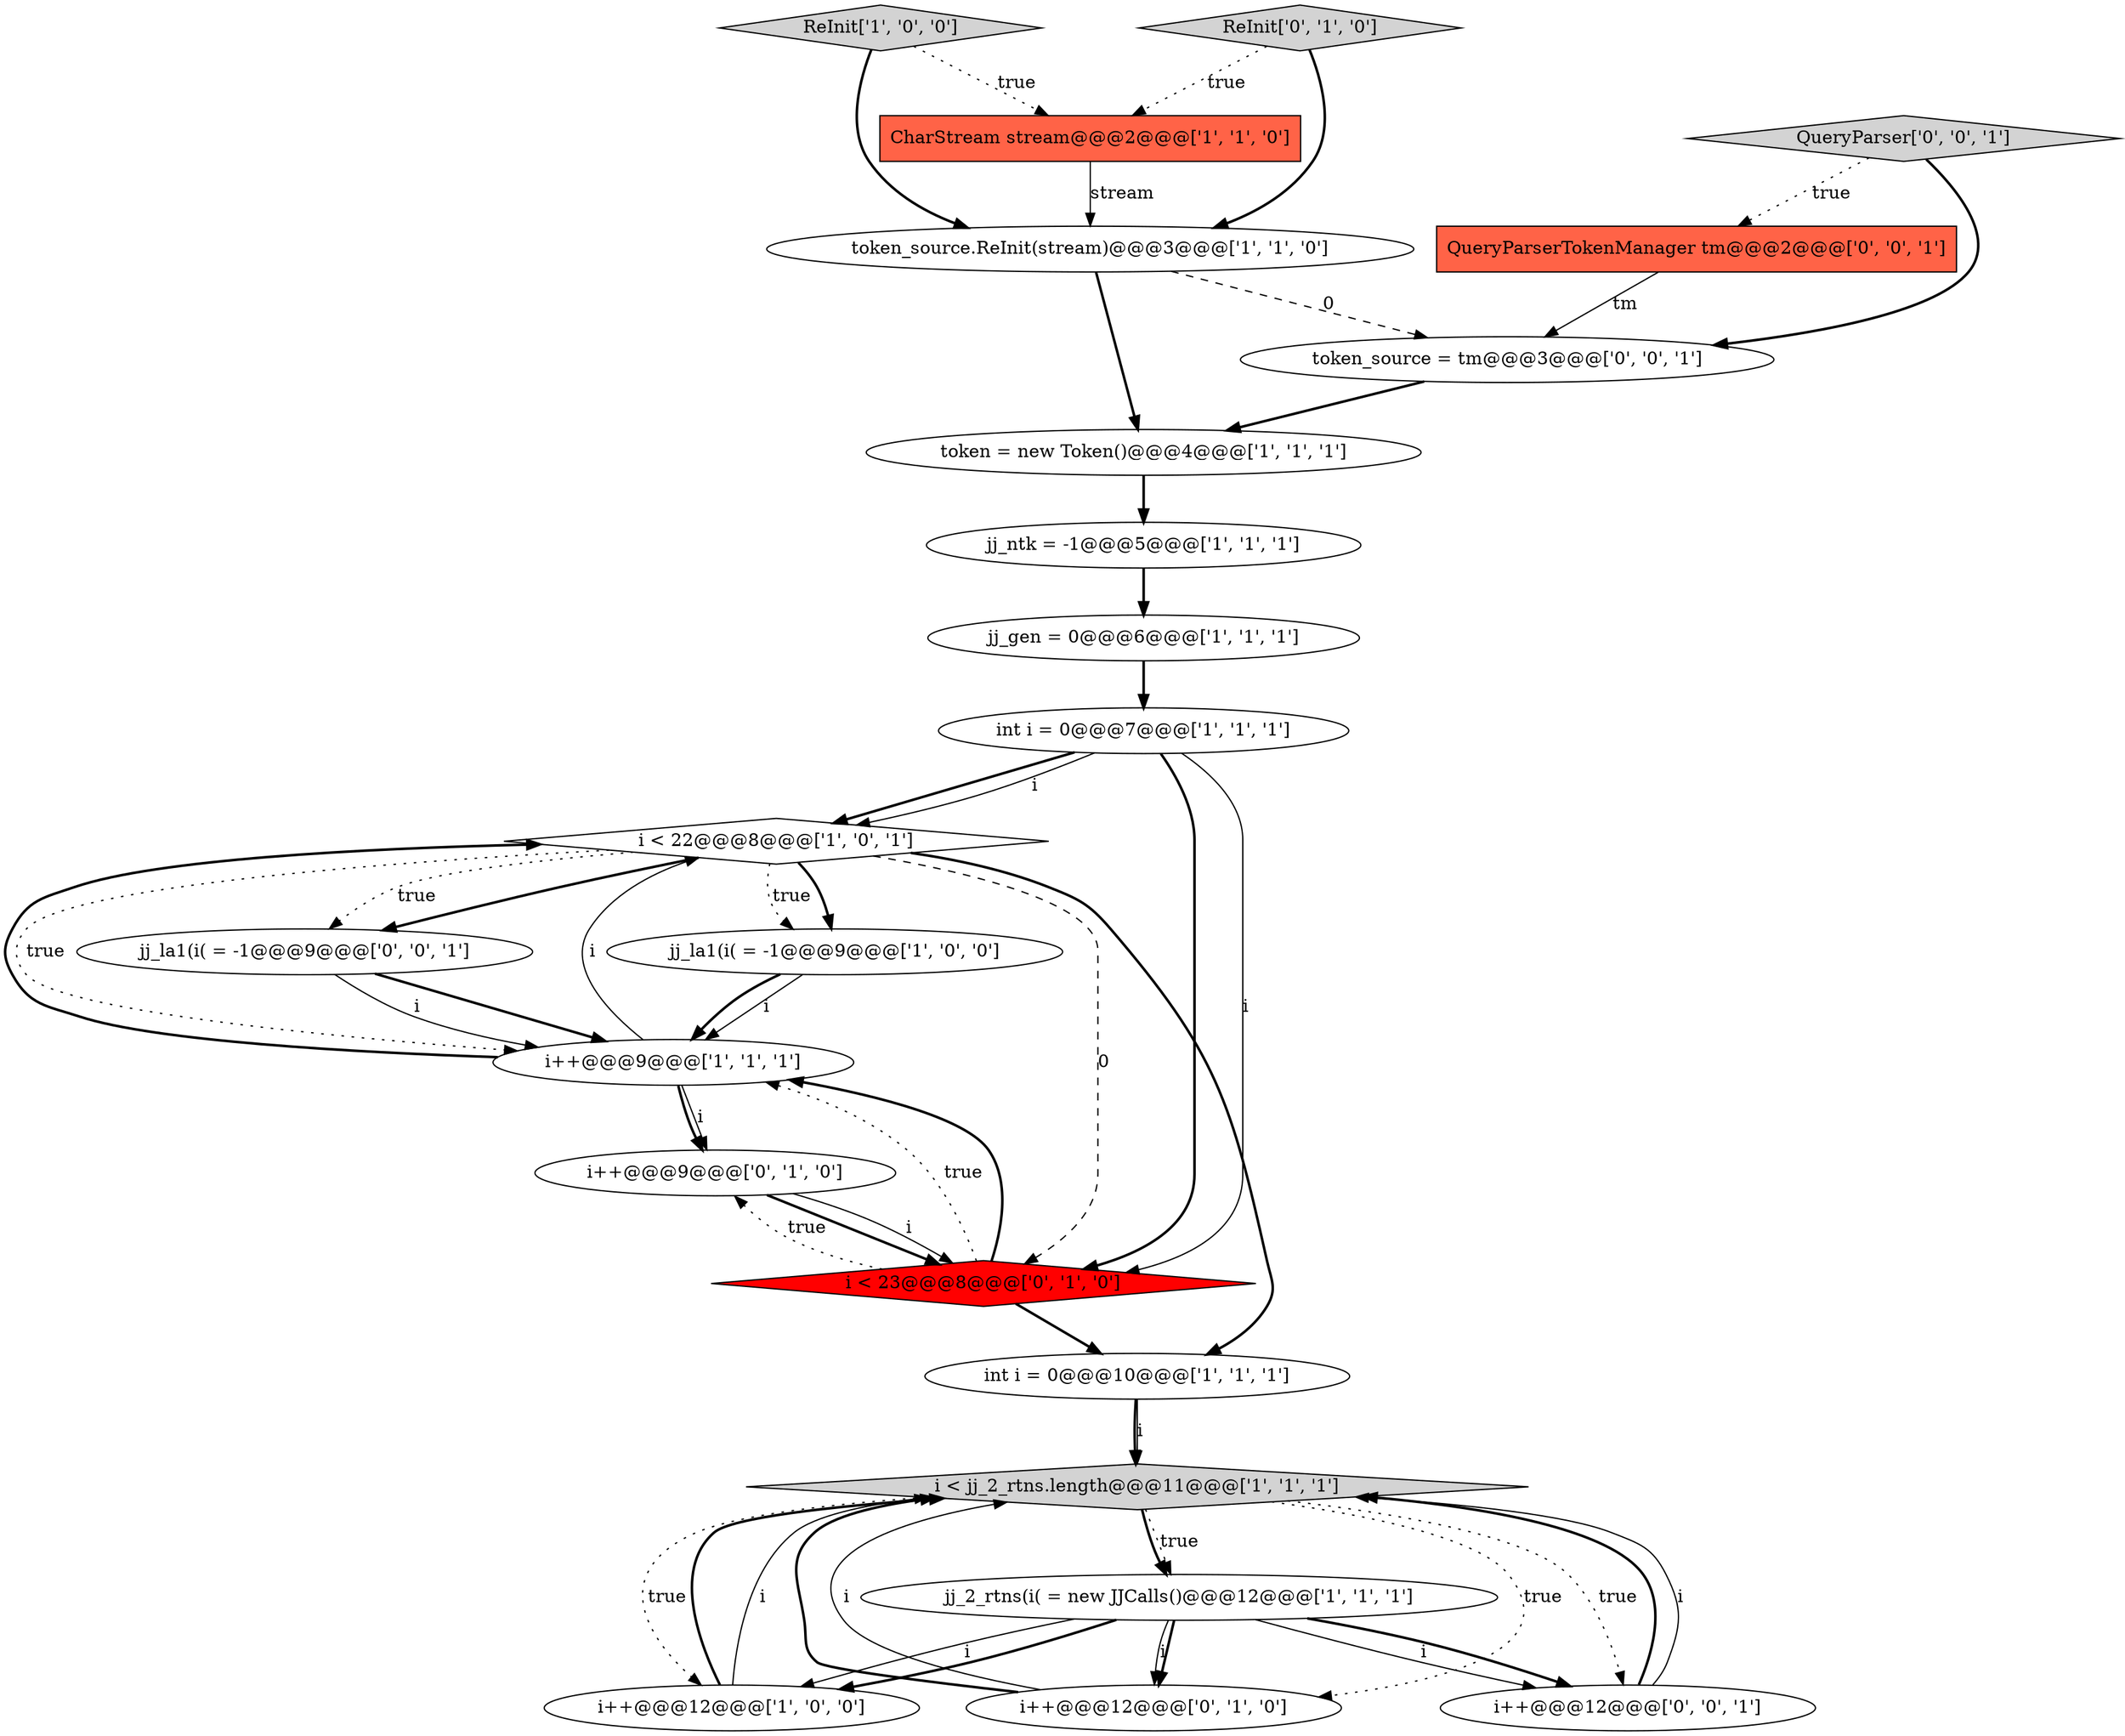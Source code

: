 digraph {
2 [style = filled, label = "i < jj_2_rtns.length@@@11@@@['1', '1', '1']", fillcolor = lightgray, shape = diamond image = "AAA0AAABBB1BBB"];
1 [style = filled, label = "token = new Token()@@@4@@@['1', '1', '1']", fillcolor = white, shape = ellipse image = "AAA0AAABBB1BBB"];
4 [style = filled, label = "i++@@@12@@@['1', '0', '0']", fillcolor = white, shape = ellipse image = "AAA0AAABBB1BBB"];
9 [style = filled, label = "token_source.ReInit(stream)@@@3@@@['1', '1', '0']", fillcolor = white, shape = ellipse image = "AAA0AAABBB1BBB"];
3 [style = filled, label = "jj_gen = 0@@@6@@@['1', '1', '1']", fillcolor = white, shape = ellipse image = "AAA0AAABBB1BBB"];
21 [style = filled, label = "QueryParserTokenManager tm@@@2@@@['0', '0', '1']", fillcolor = tomato, shape = box image = "AAA0AAABBB3BBB"];
22 [style = filled, label = "QueryParser['0', '0', '1']", fillcolor = lightgray, shape = diamond image = "AAA0AAABBB3BBB"];
6 [style = filled, label = "int i = 0@@@10@@@['1', '1', '1']", fillcolor = white, shape = ellipse image = "AAA0AAABBB1BBB"];
8 [style = filled, label = "ReInit['1', '0', '0']", fillcolor = lightgray, shape = diamond image = "AAA0AAABBB1BBB"];
10 [style = filled, label = "jj_la1(i( = -1@@@9@@@['1', '0', '0']", fillcolor = white, shape = ellipse image = "AAA0AAABBB1BBB"];
13 [style = filled, label = "i < 22@@@8@@@['1', '0', '1']", fillcolor = white, shape = diamond image = "AAA0AAABBB1BBB"];
5 [style = filled, label = "jj_2_rtns(i( = new JJCalls()@@@12@@@['1', '1', '1']", fillcolor = white, shape = ellipse image = "AAA0AAABBB1BBB"];
17 [style = filled, label = "i++@@@9@@@['0', '1', '0']", fillcolor = white, shape = ellipse image = "AAA0AAABBB2BBB"];
0 [style = filled, label = "int i = 0@@@7@@@['1', '1', '1']", fillcolor = white, shape = ellipse image = "AAA0AAABBB1BBB"];
11 [style = filled, label = "CharStream stream@@@2@@@['1', '1', '0']", fillcolor = tomato, shape = box image = "AAA0AAABBB1BBB"];
14 [style = filled, label = "i++@@@12@@@['0', '1', '0']", fillcolor = white, shape = ellipse image = "AAA0AAABBB2BBB"];
16 [style = filled, label = "i < 23@@@8@@@['0', '1', '0']", fillcolor = red, shape = diamond image = "AAA1AAABBB2BBB"];
12 [style = filled, label = "i++@@@9@@@['1', '1', '1']", fillcolor = white, shape = ellipse image = "AAA0AAABBB1BBB"];
15 [style = filled, label = "ReInit['0', '1', '0']", fillcolor = lightgray, shape = diamond image = "AAA0AAABBB2BBB"];
20 [style = filled, label = "i++@@@12@@@['0', '0', '1']", fillcolor = white, shape = ellipse image = "AAA0AAABBB3BBB"];
18 [style = filled, label = "jj_la1(i( = -1@@@9@@@['0', '0', '1']", fillcolor = white, shape = ellipse image = "AAA0AAABBB3BBB"];
19 [style = filled, label = "token_source = tm@@@3@@@['0', '0', '1']", fillcolor = white, shape = ellipse image = "AAA0AAABBB3BBB"];
7 [style = filled, label = "jj_ntk = -1@@@5@@@['1', '1', '1']", fillcolor = white, shape = ellipse image = "AAA0AAABBB1BBB"];
2->20 [style = dotted, label="true"];
17->16 [style = bold, label=""];
13->10 [style = bold, label=""];
22->21 [style = dotted, label="true"];
18->12 [style = solid, label="i"];
0->16 [style = bold, label=""];
10->12 [style = solid, label="i"];
13->18 [style = dotted, label="true"];
16->12 [style = dotted, label="true"];
0->13 [style = bold, label=""];
5->20 [style = solid, label="i"];
5->20 [style = bold, label=""];
22->19 [style = bold, label=""];
13->12 [style = dotted, label="true"];
5->4 [style = solid, label="i"];
0->13 [style = solid, label="i"];
16->6 [style = bold, label=""];
16->17 [style = dotted, label="true"];
12->17 [style = bold, label=""];
18->12 [style = bold, label=""];
5->14 [style = solid, label="i"];
4->2 [style = bold, label=""];
5->14 [style = bold, label=""];
13->10 [style = dotted, label="true"];
1->7 [style = bold, label=""];
7->3 [style = bold, label=""];
3->0 [style = bold, label=""];
4->2 [style = solid, label="i"];
6->2 [style = bold, label=""];
20->2 [style = bold, label=""];
21->19 [style = solid, label="tm"];
9->19 [style = dashed, label="0"];
12->13 [style = bold, label=""];
19->1 [style = bold, label=""];
6->2 [style = solid, label="i"];
17->16 [style = solid, label="i"];
20->2 [style = solid, label="i"];
12->17 [style = solid, label="i"];
0->16 [style = solid, label="i"];
10->12 [style = bold, label=""];
15->9 [style = bold, label=""];
5->4 [style = bold, label=""];
12->13 [style = solid, label="i"];
2->4 [style = dotted, label="true"];
8->9 [style = bold, label=""];
15->11 [style = dotted, label="true"];
8->11 [style = dotted, label="true"];
2->14 [style = dotted, label="true"];
14->2 [style = bold, label=""];
11->9 [style = solid, label="stream"];
13->6 [style = bold, label=""];
9->1 [style = bold, label=""];
2->5 [style = dotted, label="true"];
16->12 [style = bold, label=""];
14->2 [style = solid, label="i"];
13->18 [style = bold, label=""];
2->5 [style = bold, label=""];
13->16 [style = dashed, label="0"];
}
